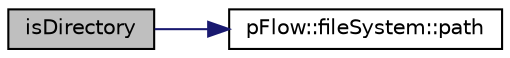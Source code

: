 digraph "isDirectory"
{
 // LATEX_PDF_SIZE
  edge [fontname="Helvetica",fontsize="10",labelfontname="Helvetica",labelfontsize="10"];
  node [fontname="Helvetica",fontsize="10",shape=record];
  rankdir="LR";
  Node1 [label="isDirectory",height=0.2,width=0.4,color="black", fillcolor="grey75", style="filled", fontcolor="black",tooltip="Free function to check if the path is dir path."];
  Node1 -> Node2 [color="midnightblue",fontsize="10",style="solid",fontname="Helvetica"];
  Node2 [label="pFlow::fileSystem::path",height=0.2,width=0.4,color="black", fillcolor="white", style="filled",URL="$classpFlow_1_1fileSystem.html#a30e927ab97f8b741ec1b4ed94d111115",tooltip="Const access to path."];
}
